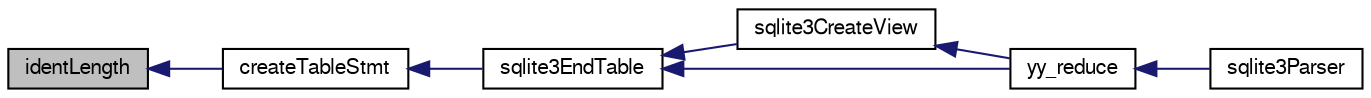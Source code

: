 digraph "identLength"
{
  edge [fontname="FreeSans",fontsize="10",labelfontname="FreeSans",labelfontsize="10"];
  node [fontname="FreeSans",fontsize="10",shape=record];
  rankdir="LR";
  Node139745 [label="identLength",height=0.2,width=0.4,color="black", fillcolor="grey75", style="filled", fontcolor="black"];
  Node139745 -> Node139746 [dir="back",color="midnightblue",fontsize="10",style="solid",fontname="FreeSans"];
  Node139746 [label="createTableStmt",height=0.2,width=0.4,color="black", fillcolor="white", style="filled",URL="$sqlite3_8c.html#a6b8d7a56b28f8ddeaaa1638a1347a930"];
  Node139746 -> Node139747 [dir="back",color="midnightblue",fontsize="10",style="solid",fontname="FreeSans"];
  Node139747 [label="sqlite3EndTable",height=0.2,width=0.4,color="black", fillcolor="white", style="filled",URL="$sqlite3_8c.html#a7b5f2c66c0f0b6f819d970ca389768b0"];
  Node139747 -> Node139748 [dir="back",color="midnightblue",fontsize="10",style="solid",fontname="FreeSans"];
  Node139748 [label="sqlite3CreateView",height=0.2,width=0.4,color="black", fillcolor="white", style="filled",URL="$sqlite3_8c.html#a9d85cb00ff71dee5cd9a019503a6982e"];
  Node139748 -> Node139749 [dir="back",color="midnightblue",fontsize="10",style="solid",fontname="FreeSans"];
  Node139749 [label="yy_reduce",height=0.2,width=0.4,color="black", fillcolor="white", style="filled",URL="$sqlite3_8c.html#a7c419a9b25711c666a9a2449ef377f14"];
  Node139749 -> Node139750 [dir="back",color="midnightblue",fontsize="10",style="solid",fontname="FreeSans"];
  Node139750 [label="sqlite3Parser",height=0.2,width=0.4,color="black", fillcolor="white", style="filled",URL="$sqlite3_8c.html#a0327d71a5fabe0b6a343d78a2602e72a"];
  Node139747 -> Node139749 [dir="back",color="midnightblue",fontsize="10",style="solid",fontname="FreeSans"];
}
